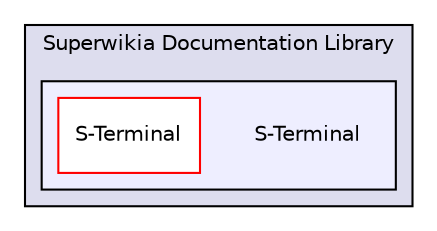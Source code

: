 digraph "Superwikia-Alpha-Codebase/Superwikia-Documentation-Library/Superwikia Documentation Library/S-Terminal" {
  compound=true
  node [ fontsize="10", fontname="Helvetica"];
  edge [ labelfontsize="10", labelfontname="Helvetica"];
  subgraph clusterdir_112d5142b4f05e8052401605fb977884 {
    graph [ bgcolor="#ddddee", pencolor="black", label="Superwikia Documentation Library" fontname="Helvetica", fontsize="10", URL="dir_112d5142b4f05e8052401605fb977884.html"]
  subgraph clusterdir_466c712a54d00c9cae4ee01a0f883a50 {
    graph [ bgcolor="#eeeeff", pencolor="black", label="" URL="dir_466c712a54d00c9cae4ee01a0f883a50.html"];
    dir_466c712a54d00c9cae4ee01a0f883a50 [shape=plaintext label="S-Terminal"];
    dir_3950fc17c8ac0cbe80bd42f84bea7d9a [shape=box label="S-Terminal" color="red" fillcolor="white" style="filled" URL="dir_3950fc17c8ac0cbe80bd42f84bea7d9a.html"];
  }
  }
}
